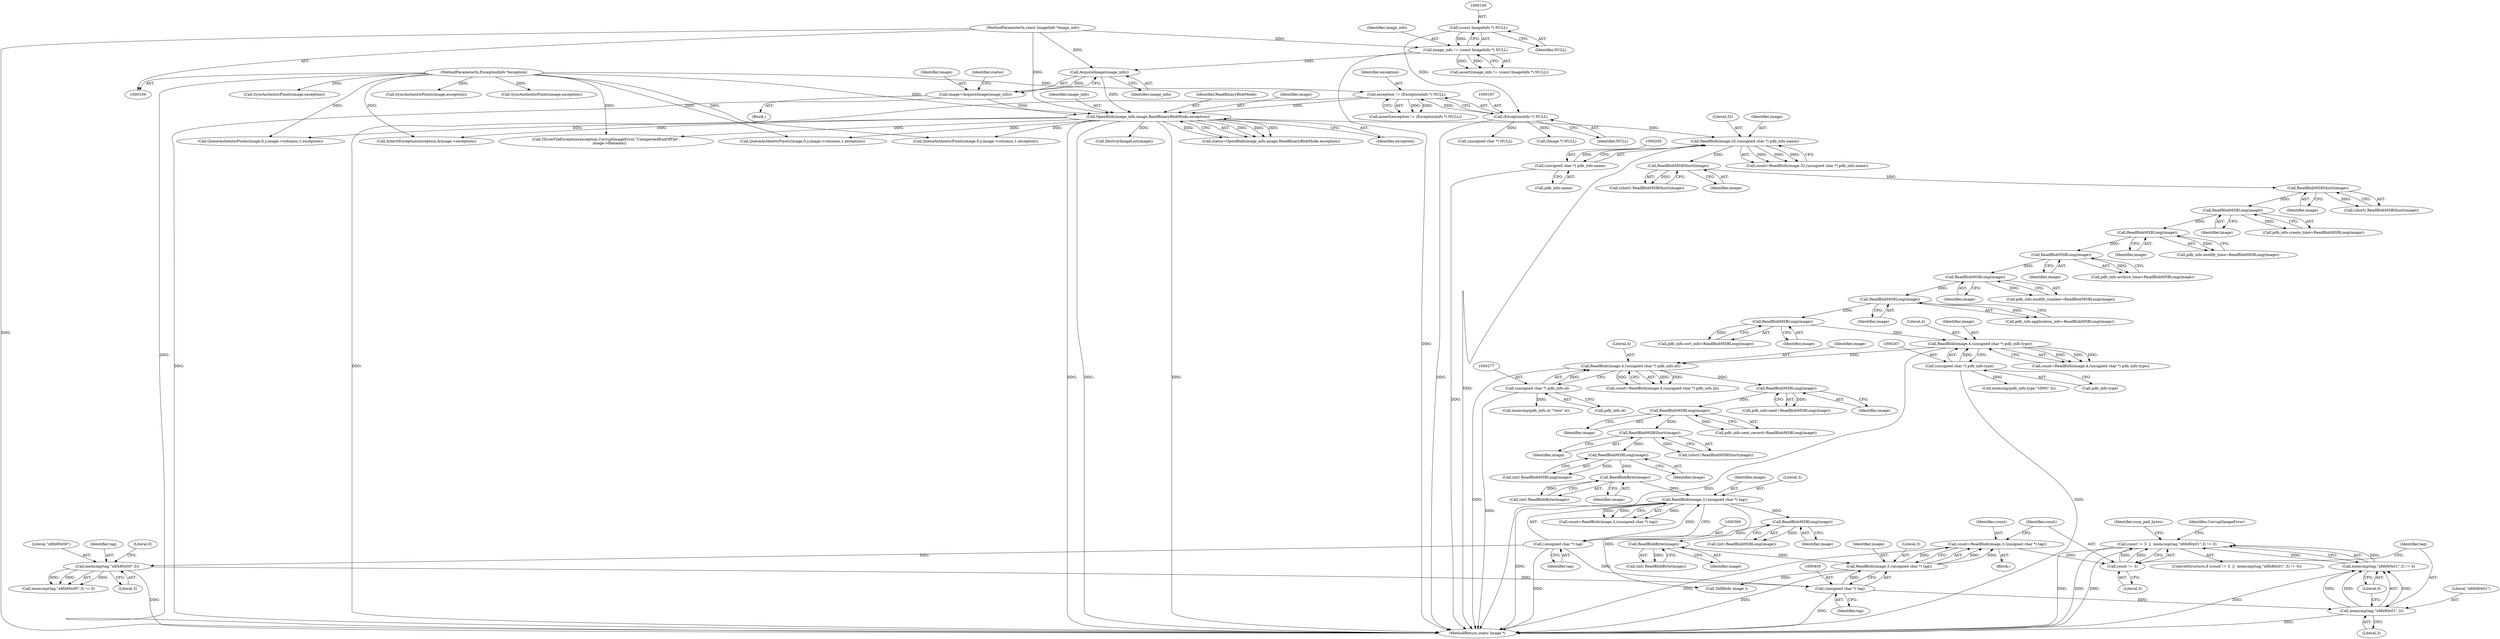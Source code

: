 digraph "0_ImageMagick_f6e9d0d9955e85bdd7540b251cd50d598dacc5e6_45@API" {
"1000408" [label="(Call,count != 3  ||  memcmp(tag,\"\x6f\x80\x01\",3) != 0)"];
"1000409" [label="(Call,count != 3)"];
"1000399" [label="(Call,count=ReadBlob(image,3,(unsigned char *) tag))"];
"1000401" [label="(Call,ReadBlob(image,3,(unsigned char *) tag))"];
"1000397" [label="(Call,ReadBlobByte(image))"];
"1000389" [label="(Call,ReadBlobMSBLong(image))"];
"1000356" [label="(Call,ReadBlob(image,3,(unsigned char *) tag))"];
"1000349" [label="(Call,ReadBlobByte(image))"];
"1000341" [label="(Call,ReadBlobMSBLong(image))"];
"1000324" [label="(Call,ReadBlobMSBShort(image))"];
"1000316" [label="(Call,ReadBlobMSBLong(image))"];
"1000310" [label="(Call,ReadBlobMSBLong(image))"];
"1000273" [label="(Call,ReadBlob(image,4,(unsigned char *) pdb_info.id))"];
"1000263" [label="(Call,ReadBlob(image,4,(unsigned char *) pdb_info.type))"];
"1000259" [label="(Call,ReadBlobMSBLong(image))"];
"1000253" [label="(Call,ReadBlobMSBLong(image))"];
"1000247" [label="(Call,ReadBlobMSBLong(image))"];
"1000241" [label="(Call,ReadBlobMSBLong(image))"];
"1000235" [label="(Call,ReadBlobMSBLong(image))"];
"1000229" [label="(Call,ReadBlobMSBLong(image))"];
"1000223" [label="(Call,ReadBlobMSBShort(image))"];
"1000215" [label="(Call,ReadBlobMSBShort(image))"];
"1000201" [label="(Call,ReadBlob(image,32,(unsigned char *) pdb_info.name))"];
"1000181" [label="(Call,OpenBlob(image_info,image,ReadBinaryBlobMode,exception))"];
"1000177" [label="(Call,AcquireImage(image_info))"];
"1000137" [label="(Call,image_info != (const ImageInfo *) NULL)"];
"1000110" [label="(MethodParameterIn,const ImageInfo *image_info)"];
"1000139" [label="(Call,(const ImageInfo *) NULL)"];
"1000175" [label="(Call,image=AcquireImage(image_info))"];
"1000164" [label="(Call,exception != (ExceptionInfo *) NULL)"];
"1000111" [label="(MethodParameterIn,ExceptionInfo *exception)"];
"1000166" [label="(Call,(ExceptionInfo *) NULL)"];
"1000204" [label="(Call,(unsigned char *) pdb_info.name)"];
"1000266" [label="(Call,(unsigned char *) pdb_info.type)"];
"1000276" [label="(Call,(unsigned char *) pdb_info.id)"];
"1000359" [label="(Call,(unsigned char *) tag)"];
"1000404" [label="(Call,(unsigned char *) tag)"];
"1000368" [label="(Call,memcmp(tag,\"\x6f\x80\x00\",3))"];
"1000412" [label="(Call,memcmp(tag,\"\x6f\x80\x01\",3) != 0)"];
"1000413" [label="(Call,memcmp(tag,\"\x6f\x80\x01\",3))"];
"1000422" [label="(Identifier,num_pad_bytes)"];
"1000419" [label="(Identifier,CorruptImageError)"];
"1000141" [label="(Identifier,NULL)"];
"1000193" [label="(Call,DestroyImageList(image))"];
"1000202" [label="(Identifier,image)"];
"1000387" [label="(Call,(int) ReadBlobMSBLong(image))"];
"1000324" [label="(Call,ReadBlobMSBShort(image))"];
"1000401" [label="(Call,ReadBlob(image,3,(unsigned char *) tag))"];
"1000184" [label="(Identifier,ReadBinaryBlobMode)"];
"1000400" [label="(Identifier,count)"];
"1000165" [label="(Identifier,exception)"];
"1000254" [label="(Identifier,image)"];
"1000243" [label="(Call,pdb_info.modify_number=ReadBlobMSBLong(image))"];
"1000406" [label="(Identifier,tag)"];
"1000415" [label="(Literal,\"\x6f\x80\x01\")"];
"1000223" [label="(Call,ReadBlobMSBShort(image))"];
"1000296" [label="(Call,memcmp(pdb_info.id,\"View\",4))"];
"1000356" [label="(Call,ReadBlob(image,3,(unsigned char *) tag))"];
"1000139" [label="(Call,(const ImageInfo *) NULL)"];
"1000242" [label="(Identifier,image)"];
"1000255" [label="(Call,pdb_info.sort_info=ReadBlobMSBLong(image))"];
"1000844" [label="(Call,QueueAuthenticPixels(image,0,y,image->columns,1,exception))"];
"1000390" [label="(Identifier,image)"];
"1000260" [label="(Identifier,image)"];
"1000608" [label="(Call,InheritException(exception,&image->exception))"];
"1000221" [label="(Call,(short) ReadBlobMSBShort(image))"];
"1000341" [label="(Call,ReadBlobMSBLong(image))"];
"1000183" [label="(Identifier,image)"];
"1000138" [label="(Identifier,image_info)"];
"1000354" [label="(Call,count=ReadBlob(image,3,(unsigned char *) tag))"];
"1000225" [label="(Call,pdb_info.create_time=ReadBlobMSBLong(image))"];
"1000999" [label="(Call,QueueAuthenticPixels(image,0,y,image->columns,1,exception))"];
"1000215" [label="(Call,ReadBlobMSBShort(image))"];
"1000382" [label="(Block,)"];
"1000427" [label="(Call,TellBlob( image ))"];
"1000409" [label="(Call,count != 3)"];
"1000203" [label="(Literal,32)"];
"1000413" [label="(Call,memcmp(tag,\"\x6f\x80\x01\",3))"];
"1000181" [label="(Call,OpenBlob(image_info,image,ReadBinaryBlobMode,exception))"];
"1000168" [label="(Identifier,NULL)"];
"1000274" [label="(Identifier,image)"];
"1000248" [label="(Identifier,image)"];
"1000204" [label="(Call,(unsigned char *) pdb_info.name)"];
"1000137" [label="(Call,image_info != (const ImageInfo *) NULL)"];
"1000361" [label="(Identifier,tag)"];
"1000288" [label="(Call,memcmp(pdb_info.type,\"vIMG\",4))"];
"1000261" [label="(Call,count=ReadBlob(image,4,(unsigned char *) pdb_info.type))"];
"1000372" [label="(Literal,0)"];
"1000955" [label="(Call,SyncAuthenticPixels(image,exception))"];
"1000176" [label="(Identifier,image)"];
"1000273" [label="(Call,ReadBlob(image,4,(unsigned char *) pdb_info.id))"];
"1000268" [label="(Call,pdb_info.type)"];
"1000213" [label="(Call,(short) ReadBlobMSBShort(image))"];
"1000414" [label="(Identifier,tag)"];
"1000349" [label="(Call,ReadBlobByte(image))"];
"1000306" [label="(Call,pdb_info.seed=ReadBlobMSBLong(image))"];
"1000224" [label="(Identifier,image)"];
"1000241" [label="(Call,ReadBlobMSBLong(image))"];
"1000408" [label="(Call,count != 3  ||  memcmp(tag,\"\x6f\x80\x01\",3) != 0)"];
"1000175" [label="(Call,image=AcquireImage(image_info))"];
"1000178" [label="(Identifier,image_info)"];
"1000342" [label="(Identifier,image)"];
"1000311" [label="(Identifier,image)"];
"1000266" [label="(Call,(unsigned char *) pdb_info.type)"];
"1000275" [label="(Literal,4)"];
"1000367" [label="(Call,memcmp(tag,\"\x6f\x80\x00\",3) != 0)"];
"1000402" [label="(Identifier,image)"];
"1000371" [label="(Literal,3)"];
"1000646" [label="(Call,(unsigned char *) NULL)"];
"1000166" [label="(Call,(ExceptionInfo *) NULL)"];
"1000359" [label="(Call,(unsigned char *) tag)"];
"1000416" [label="(Literal,3)"];
"1000357" [label="(Identifier,image)"];
"1000259" [label="(Call,ReadBlobMSBLong(image))"];
"1000322" [label="(Call,(short) ReadBlobMSBShort(image))"];
"1000236" [label="(Identifier,image)"];
"1000729" [label="(Call,QueueAuthenticPixels(image,0,y,image->columns,1,exception))"];
"1000235" [label="(Call,ReadBlobMSBLong(image))"];
"1000196" [label="(Call,(Image *) NULL)"];
"1000399" [label="(Call,count=ReadBlob(image,3,(unsigned char *) tag))"];
"1000347" [label="(Call,(int) ReadBlobByte(image))"];
"1000389" [label="(Call,ReadBlobMSBLong(image))"];
"1000316" [label="(Call,ReadBlobMSBLong(image))"];
"1000265" [label="(Literal,4)"];
"1000339" [label="(Call,(int) ReadBlobMSBLong(image))"];
"1000164" [label="(Call,exception != (ExceptionInfo *) NULL)"];
"1000370" [label="(Literal,\"\x6f\x80\x00\")"];
"1000229" [label="(Call,ReadBlobMSBLong(image))"];
"1000412" [label="(Call,memcmp(tag,\"\x6f\x80\x01\",3) != 0)"];
"1000177" [label="(Call,AcquireImage(image_info))"];
"1000231" [label="(Call,pdb_info.modify_time=ReadBlobMSBLong(image))"];
"1000112" [label="(Block,)"];
"1000182" [label="(Identifier,image_info)"];
"1001251" [label="(MethodReturn,static Image *)"];
"1000417" [label="(Literal,0)"];
"1000249" [label="(Call,pdb_info.application_info=ReadBlobMSBLong(image))"];
"1000397" [label="(Call,ReadBlobByte(image))"];
"1000278" [label="(Call,pdb_info.id)"];
"1000398" [label="(Identifier,image)"];
"1000179" [label="(Call,status=OpenBlob(image_info,image,ReadBinaryBlobMode,exception))"];
"1000271" [label="(Call,count=ReadBlob(image,4,(unsigned char *) pdb_info.id))"];
"1000368" [label="(Call,memcmp(tag,\"\x6f\x80\x00\",3))"];
"1000111" [label="(MethodParameterIn,ExceptionInfo *exception)"];
"1000237" [label="(Call,pdb_info.archive_time=ReadBlobMSBLong(image))"];
"1000206" [label="(Call,pdb_info.name)"];
"1000369" [label="(Identifier,tag)"];
"1000325" [label="(Identifier,image)"];
"1000800" [label="(Call,SyncAuthenticPixels(image,exception))"];
"1000185" [label="(Identifier,exception)"];
"1000312" [label="(Call,pdb_info.next_record=ReadBlobMSBLong(image))"];
"1000403" [label="(Literal,3)"];
"1000404" [label="(Call,(unsigned char *) tag)"];
"1000201" [label="(Call,ReadBlob(image,32,(unsigned char *) pdb_info.name))"];
"1000253" [label="(Call,ReadBlobMSBLong(image))"];
"1000317" [label="(Identifier,image)"];
"1000180" [label="(Identifier,status)"];
"1000276" [label="(Call,(unsigned char *) pdb_info.id)"];
"1001072" [label="(Call,SyncAuthenticPixels(image,exception))"];
"1000410" [label="(Identifier,count)"];
"1000216" [label="(Identifier,image)"];
"1000395" [label="(Call,(int) ReadBlobByte(image))"];
"1000358" [label="(Literal,3)"];
"1000264" [label="(Identifier,image)"];
"1000163" [label="(Call,assert(exception != (ExceptionInfo *) NULL))"];
"1000407" [label="(ControlStructure,if (count != 3  ||  memcmp(tag,\"\x6f\x80\x01\",3) != 0))"];
"1000310" [label="(Call,ReadBlobMSBLong(image))"];
"1000136" [label="(Call,assert(image_info != (const ImageInfo *) NULL))"];
"1000350" [label="(Identifier,image)"];
"1000247" [label="(Call,ReadBlobMSBLong(image))"];
"1000263" [label="(Call,ReadBlob(image,4,(unsigned char *) pdb_info.type))"];
"1001113" [label="(Call,ThrowFileException(exception,CorruptImageError,\"UnexpectedEndOfFile\",\n      image->filename))"];
"1000199" [label="(Call,count=ReadBlob(image,32,(unsigned char *) pdb_info.name))"];
"1000230" [label="(Identifier,image)"];
"1000411" [label="(Literal,3)"];
"1000110" [label="(MethodParameterIn,const ImageInfo *image_info)"];
"1000408" -> "1000407"  [label="AST: "];
"1000408" -> "1000409"  [label="CFG: "];
"1000408" -> "1000412"  [label="CFG: "];
"1000409" -> "1000408"  [label="AST: "];
"1000412" -> "1000408"  [label="AST: "];
"1000419" -> "1000408"  [label="CFG: "];
"1000422" -> "1000408"  [label="CFG: "];
"1000408" -> "1001251"  [label="DDG: "];
"1000408" -> "1001251"  [label="DDG: "];
"1000408" -> "1001251"  [label="DDG: "];
"1000409" -> "1000408"  [label="DDG: "];
"1000409" -> "1000408"  [label="DDG: "];
"1000412" -> "1000408"  [label="DDG: "];
"1000412" -> "1000408"  [label="DDG: "];
"1000409" -> "1000411"  [label="CFG: "];
"1000410" -> "1000409"  [label="AST: "];
"1000411" -> "1000409"  [label="AST: "];
"1000414" -> "1000409"  [label="CFG: "];
"1000399" -> "1000409"  [label="DDG: "];
"1000399" -> "1000382"  [label="AST: "];
"1000399" -> "1000401"  [label="CFG: "];
"1000400" -> "1000399"  [label="AST: "];
"1000401" -> "1000399"  [label="AST: "];
"1000410" -> "1000399"  [label="CFG: "];
"1000399" -> "1001251"  [label="DDG: "];
"1000401" -> "1000399"  [label="DDG: "];
"1000401" -> "1000399"  [label="DDG: "];
"1000401" -> "1000399"  [label="DDG: "];
"1000401" -> "1000404"  [label="CFG: "];
"1000402" -> "1000401"  [label="AST: "];
"1000403" -> "1000401"  [label="AST: "];
"1000404" -> "1000401"  [label="AST: "];
"1000401" -> "1001251"  [label="DDG: "];
"1000397" -> "1000401"  [label="DDG: "];
"1000404" -> "1000401"  [label="DDG: "];
"1000401" -> "1000427"  [label="DDG: "];
"1000397" -> "1000395"  [label="AST: "];
"1000397" -> "1000398"  [label="CFG: "];
"1000398" -> "1000397"  [label="AST: "];
"1000395" -> "1000397"  [label="CFG: "];
"1000397" -> "1000395"  [label="DDG: "];
"1000389" -> "1000397"  [label="DDG: "];
"1000389" -> "1000387"  [label="AST: "];
"1000389" -> "1000390"  [label="CFG: "];
"1000390" -> "1000389"  [label="AST: "];
"1000387" -> "1000389"  [label="CFG: "];
"1000389" -> "1000387"  [label="DDG: "];
"1000356" -> "1000389"  [label="DDG: "];
"1000356" -> "1000354"  [label="AST: "];
"1000356" -> "1000359"  [label="CFG: "];
"1000357" -> "1000356"  [label="AST: "];
"1000358" -> "1000356"  [label="AST: "];
"1000359" -> "1000356"  [label="AST: "];
"1000354" -> "1000356"  [label="CFG: "];
"1000356" -> "1001251"  [label="DDG: "];
"1000356" -> "1000354"  [label="DDG: "];
"1000356" -> "1000354"  [label="DDG: "];
"1000356" -> "1000354"  [label="DDG: "];
"1000349" -> "1000356"  [label="DDG: "];
"1000359" -> "1000356"  [label="DDG: "];
"1000356" -> "1000427"  [label="DDG: "];
"1000349" -> "1000347"  [label="AST: "];
"1000349" -> "1000350"  [label="CFG: "];
"1000350" -> "1000349"  [label="AST: "];
"1000347" -> "1000349"  [label="CFG: "];
"1000349" -> "1000347"  [label="DDG: "];
"1000341" -> "1000349"  [label="DDG: "];
"1000341" -> "1000339"  [label="AST: "];
"1000341" -> "1000342"  [label="CFG: "];
"1000342" -> "1000341"  [label="AST: "];
"1000339" -> "1000341"  [label="CFG: "];
"1000341" -> "1000339"  [label="DDG: "];
"1000324" -> "1000341"  [label="DDG: "];
"1000324" -> "1000322"  [label="AST: "];
"1000324" -> "1000325"  [label="CFG: "];
"1000325" -> "1000324"  [label="AST: "];
"1000322" -> "1000324"  [label="CFG: "];
"1000324" -> "1000322"  [label="DDG: "];
"1000316" -> "1000324"  [label="DDG: "];
"1000316" -> "1000312"  [label="AST: "];
"1000316" -> "1000317"  [label="CFG: "];
"1000317" -> "1000316"  [label="AST: "];
"1000312" -> "1000316"  [label="CFG: "];
"1000316" -> "1000312"  [label="DDG: "];
"1000310" -> "1000316"  [label="DDG: "];
"1000310" -> "1000306"  [label="AST: "];
"1000310" -> "1000311"  [label="CFG: "];
"1000311" -> "1000310"  [label="AST: "];
"1000306" -> "1000310"  [label="CFG: "];
"1000310" -> "1000306"  [label="DDG: "];
"1000273" -> "1000310"  [label="DDG: "];
"1000273" -> "1000271"  [label="AST: "];
"1000273" -> "1000276"  [label="CFG: "];
"1000274" -> "1000273"  [label="AST: "];
"1000275" -> "1000273"  [label="AST: "];
"1000276" -> "1000273"  [label="AST: "];
"1000271" -> "1000273"  [label="CFG: "];
"1000273" -> "1001251"  [label="DDG: "];
"1000273" -> "1000271"  [label="DDG: "];
"1000273" -> "1000271"  [label="DDG: "];
"1000273" -> "1000271"  [label="DDG: "];
"1000263" -> "1000273"  [label="DDG: "];
"1000276" -> "1000273"  [label="DDG: "];
"1000263" -> "1000261"  [label="AST: "];
"1000263" -> "1000266"  [label="CFG: "];
"1000264" -> "1000263"  [label="AST: "];
"1000265" -> "1000263"  [label="AST: "];
"1000266" -> "1000263"  [label="AST: "];
"1000261" -> "1000263"  [label="CFG: "];
"1000263" -> "1001251"  [label="DDG: "];
"1000263" -> "1000261"  [label="DDG: "];
"1000263" -> "1000261"  [label="DDG: "];
"1000263" -> "1000261"  [label="DDG: "];
"1000259" -> "1000263"  [label="DDG: "];
"1000266" -> "1000263"  [label="DDG: "];
"1000259" -> "1000255"  [label="AST: "];
"1000259" -> "1000260"  [label="CFG: "];
"1000260" -> "1000259"  [label="AST: "];
"1000255" -> "1000259"  [label="CFG: "];
"1000259" -> "1000255"  [label="DDG: "];
"1000253" -> "1000259"  [label="DDG: "];
"1000253" -> "1000249"  [label="AST: "];
"1000253" -> "1000254"  [label="CFG: "];
"1000254" -> "1000253"  [label="AST: "];
"1000249" -> "1000253"  [label="CFG: "];
"1000253" -> "1000249"  [label="DDG: "];
"1000247" -> "1000253"  [label="DDG: "];
"1000247" -> "1000243"  [label="AST: "];
"1000247" -> "1000248"  [label="CFG: "];
"1000248" -> "1000247"  [label="AST: "];
"1000243" -> "1000247"  [label="CFG: "];
"1000247" -> "1000243"  [label="DDG: "];
"1000241" -> "1000247"  [label="DDG: "];
"1000241" -> "1000237"  [label="AST: "];
"1000241" -> "1000242"  [label="CFG: "];
"1000242" -> "1000241"  [label="AST: "];
"1000237" -> "1000241"  [label="CFG: "];
"1000241" -> "1000237"  [label="DDG: "];
"1000235" -> "1000241"  [label="DDG: "];
"1000235" -> "1000231"  [label="AST: "];
"1000235" -> "1000236"  [label="CFG: "];
"1000236" -> "1000235"  [label="AST: "];
"1000231" -> "1000235"  [label="CFG: "];
"1000235" -> "1000231"  [label="DDG: "];
"1000229" -> "1000235"  [label="DDG: "];
"1000229" -> "1000225"  [label="AST: "];
"1000229" -> "1000230"  [label="CFG: "];
"1000230" -> "1000229"  [label="AST: "];
"1000225" -> "1000229"  [label="CFG: "];
"1000229" -> "1000225"  [label="DDG: "];
"1000223" -> "1000229"  [label="DDG: "];
"1000223" -> "1000221"  [label="AST: "];
"1000223" -> "1000224"  [label="CFG: "];
"1000224" -> "1000223"  [label="AST: "];
"1000221" -> "1000223"  [label="CFG: "];
"1000223" -> "1000221"  [label="DDG: "];
"1000215" -> "1000223"  [label="DDG: "];
"1000215" -> "1000213"  [label="AST: "];
"1000215" -> "1000216"  [label="CFG: "];
"1000216" -> "1000215"  [label="AST: "];
"1000213" -> "1000215"  [label="CFG: "];
"1000215" -> "1000213"  [label="DDG: "];
"1000201" -> "1000215"  [label="DDG: "];
"1000201" -> "1000199"  [label="AST: "];
"1000201" -> "1000204"  [label="CFG: "];
"1000202" -> "1000201"  [label="AST: "];
"1000203" -> "1000201"  [label="AST: "];
"1000204" -> "1000201"  [label="AST: "];
"1000199" -> "1000201"  [label="CFG: "];
"1000201" -> "1001251"  [label="DDG: "];
"1000201" -> "1000199"  [label="DDG: "];
"1000201" -> "1000199"  [label="DDG: "];
"1000201" -> "1000199"  [label="DDG: "];
"1000181" -> "1000201"  [label="DDG: "];
"1000204" -> "1000201"  [label="DDG: "];
"1000181" -> "1000179"  [label="AST: "];
"1000181" -> "1000185"  [label="CFG: "];
"1000182" -> "1000181"  [label="AST: "];
"1000183" -> "1000181"  [label="AST: "];
"1000184" -> "1000181"  [label="AST: "];
"1000185" -> "1000181"  [label="AST: "];
"1000179" -> "1000181"  [label="CFG: "];
"1000181" -> "1001251"  [label="DDG: "];
"1000181" -> "1001251"  [label="DDG: "];
"1000181" -> "1001251"  [label="DDG: "];
"1000181" -> "1000179"  [label="DDG: "];
"1000181" -> "1000179"  [label="DDG: "];
"1000181" -> "1000179"  [label="DDG: "];
"1000181" -> "1000179"  [label="DDG: "];
"1000177" -> "1000181"  [label="DDG: "];
"1000110" -> "1000181"  [label="DDG: "];
"1000175" -> "1000181"  [label="DDG: "];
"1000164" -> "1000181"  [label="DDG: "];
"1000111" -> "1000181"  [label="DDG: "];
"1000181" -> "1000193"  [label="DDG: "];
"1000181" -> "1000608"  [label="DDG: "];
"1000181" -> "1000729"  [label="DDG: "];
"1000181" -> "1000844"  [label="DDG: "];
"1000181" -> "1000999"  [label="DDG: "];
"1000181" -> "1001113"  [label="DDG: "];
"1000177" -> "1000175"  [label="AST: "];
"1000177" -> "1000178"  [label="CFG: "];
"1000178" -> "1000177"  [label="AST: "];
"1000175" -> "1000177"  [label="CFG: "];
"1000177" -> "1000175"  [label="DDG: "];
"1000137" -> "1000177"  [label="DDG: "];
"1000110" -> "1000177"  [label="DDG: "];
"1000137" -> "1000136"  [label="AST: "];
"1000137" -> "1000139"  [label="CFG: "];
"1000138" -> "1000137"  [label="AST: "];
"1000139" -> "1000137"  [label="AST: "];
"1000136" -> "1000137"  [label="CFG: "];
"1000137" -> "1001251"  [label="DDG: "];
"1000137" -> "1000136"  [label="DDG: "];
"1000137" -> "1000136"  [label="DDG: "];
"1000110" -> "1000137"  [label="DDG: "];
"1000139" -> "1000137"  [label="DDG: "];
"1000110" -> "1000109"  [label="AST: "];
"1000110" -> "1001251"  [label="DDG: "];
"1000139" -> "1000141"  [label="CFG: "];
"1000140" -> "1000139"  [label="AST: "];
"1000141" -> "1000139"  [label="AST: "];
"1000139" -> "1000166"  [label="DDG: "];
"1000175" -> "1000112"  [label="AST: "];
"1000176" -> "1000175"  [label="AST: "];
"1000180" -> "1000175"  [label="CFG: "];
"1000175" -> "1001251"  [label="DDG: "];
"1000164" -> "1000163"  [label="AST: "];
"1000164" -> "1000166"  [label="CFG: "];
"1000165" -> "1000164"  [label="AST: "];
"1000166" -> "1000164"  [label="AST: "];
"1000163" -> "1000164"  [label="CFG: "];
"1000164" -> "1001251"  [label="DDG: "];
"1000164" -> "1000163"  [label="DDG: "];
"1000164" -> "1000163"  [label="DDG: "];
"1000111" -> "1000164"  [label="DDG: "];
"1000166" -> "1000164"  [label="DDG: "];
"1000111" -> "1000109"  [label="AST: "];
"1000111" -> "1001251"  [label="DDG: "];
"1000111" -> "1000608"  [label="DDG: "];
"1000111" -> "1000729"  [label="DDG: "];
"1000111" -> "1000800"  [label="DDG: "];
"1000111" -> "1000844"  [label="DDG: "];
"1000111" -> "1000955"  [label="DDG: "];
"1000111" -> "1000999"  [label="DDG: "];
"1000111" -> "1001072"  [label="DDG: "];
"1000111" -> "1001113"  [label="DDG: "];
"1000166" -> "1000168"  [label="CFG: "];
"1000167" -> "1000166"  [label="AST: "];
"1000168" -> "1000166"  [label="AST: "];
"1000166" -> "1001251"  [label="DDG: "];
"1000166" -> "1000196"  [label="DDG: "];
"1000166" -> "1000646"  [label="DDG: "];
"1000204" -> "1000206"  [label="CFG: "];
"1000205" -> "1000204"  [label="AST: "];
"1000206" -> "1000204"  [label="AST: "];
"1000204" -> "1001251"  [label="DDG: "];
"1000266" -> "1000268"  [label="CFG: "];
"1000267" -> "1000266"  [label="AST: "];
"1000268" -> "1000266"  [label="AST: "];
"1000266" -> "1001251"  [label="DDG: "];
"1000266" -> "1000288"  [label="DDG: "];
"1000276" -> "1000278"  [label="CFG: "];
"1000277" -> "1000276"  [label="AST: "];
"1000278" -> "1000276"  [label="AST: "];
"1000276" -> "1001251"  [label="DDG: "];
"1000276" -> "1000296"  [label="DDG: "];
"1000359" -> "1000361"  [label="CFG: "];
"1000360" -> "1000359"  [label="AST: "];
"1000361" -> "1000359"  [label="AST: "];
"1000359" -> "1001251"  [label="DDG: "];
"1000359" -> "1000368"  [label="DDG: "];
"1000359" -> "1000404"  [label="DDG: "];
"1000404" -> "1000406"  [label="CFG: "];
"1000405" -> "1000404"  [label="AST: "];
"1000406" -> "1000404"  [label="AST: "];
"1000404" -> "1001251"  [label="DDG: "];
"1000368" -> "1000404"  [label="DDG: "];
"1000404" -> "1000413"  [label="DDG: "];
"1000368" -> "1000367"  [label="AST: "];
"1000368" -> "1000371"  [label="CFG: "];
"1000369" -> "1000368"  [label="AST: "];
"1000370" -> "1000368"  [label="AST: "];
"1000371" -> "1000368"  [label="AST: "];
"1000372" -> "1000368"  [label="CFG: "];
"1000368" -> "1001251"  [label="DDG: "];
"1000368" -> "1000367"  [label="DDG: "];
"1000368" -> "1000367"  [label="DDG: "];
"1000368" -> "1000367"  [label="DDG: "];
"1000412" -> "1000417"  [label="CFG: "];
"1000413" -> "1000412"  [label="AST: "];
"1000417" -> "1000412"  [label="AST: "];
"1000412" -> "1001251"  [label="DDG: "];
"1000413" -> "1000412"  [label="DDG: "];
"1000413" -> "1000412"  [label="DDG: "];
"1000413" -> "1000412"  [label="DDG: "];
"1000413" -> "1000416"  [label="CFG: "];
"1000414" -> "1000413"  [label="AST: "];
"1000415" -> "1000413"  [label="AST: "];
"1000416" -> "1000413"  [label="AST: "];
"1000417" -> "1000413"  [label="CFG: "];
"1000413" -> "1001251"  [label="DDG: "];
}
